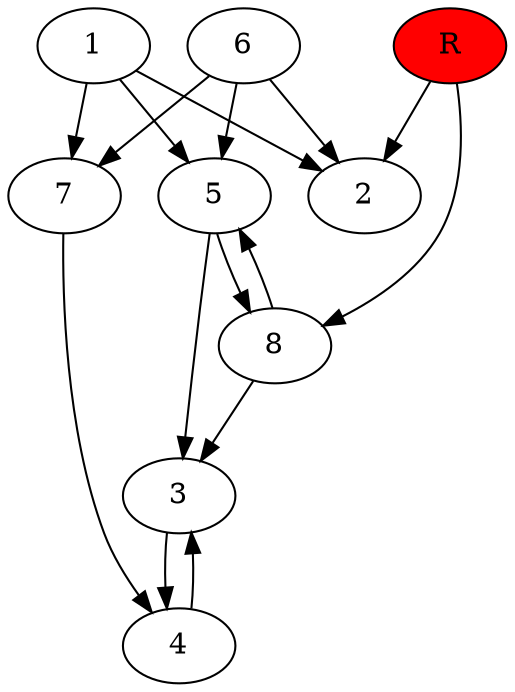 digraph prb41689 {
	1
	2
	3
	4
	5
	6
	7
	8
	R [fillcolor="#ff0000" style=filled]
	1 -> 2
	1 -> 5
	1 -> 7
	3 -> 4
	4 -> 3
	5 -> 3
	5 -> 8
	6 -> 2
	6 -> 5
	6 -> 7
	7 -> 4
	8 -> 3
	8 -> 5
	R -> 2
	R -> 8
}
